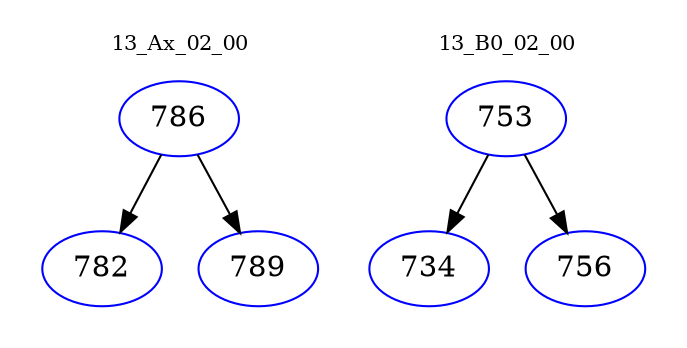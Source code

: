 digraph{
subgraph cluster_0 {
color = white
label = "13_Ax_02_00";
fontsize=10;
T0_786 [label="786", color="blue"]
T0_786 -> T0_782 [color="black"]
T0_782 [label="782", color="blue"]
T0_786 -> T0_789 [color="black"]
T0_789 [label="789", color="blue"]
}
subgraph cluster_1 {
color = white
label = "13_B0_02_00";
fontsize=10;
T1_753 [label="753", color="blue"]
T1_753 -> T1_734 [color="black"]
T1_734 [label="734", color="blue"]
T1_753 -> T1_756 [color="black"]
T1_756 [label="756", color="blue"]
}
}
